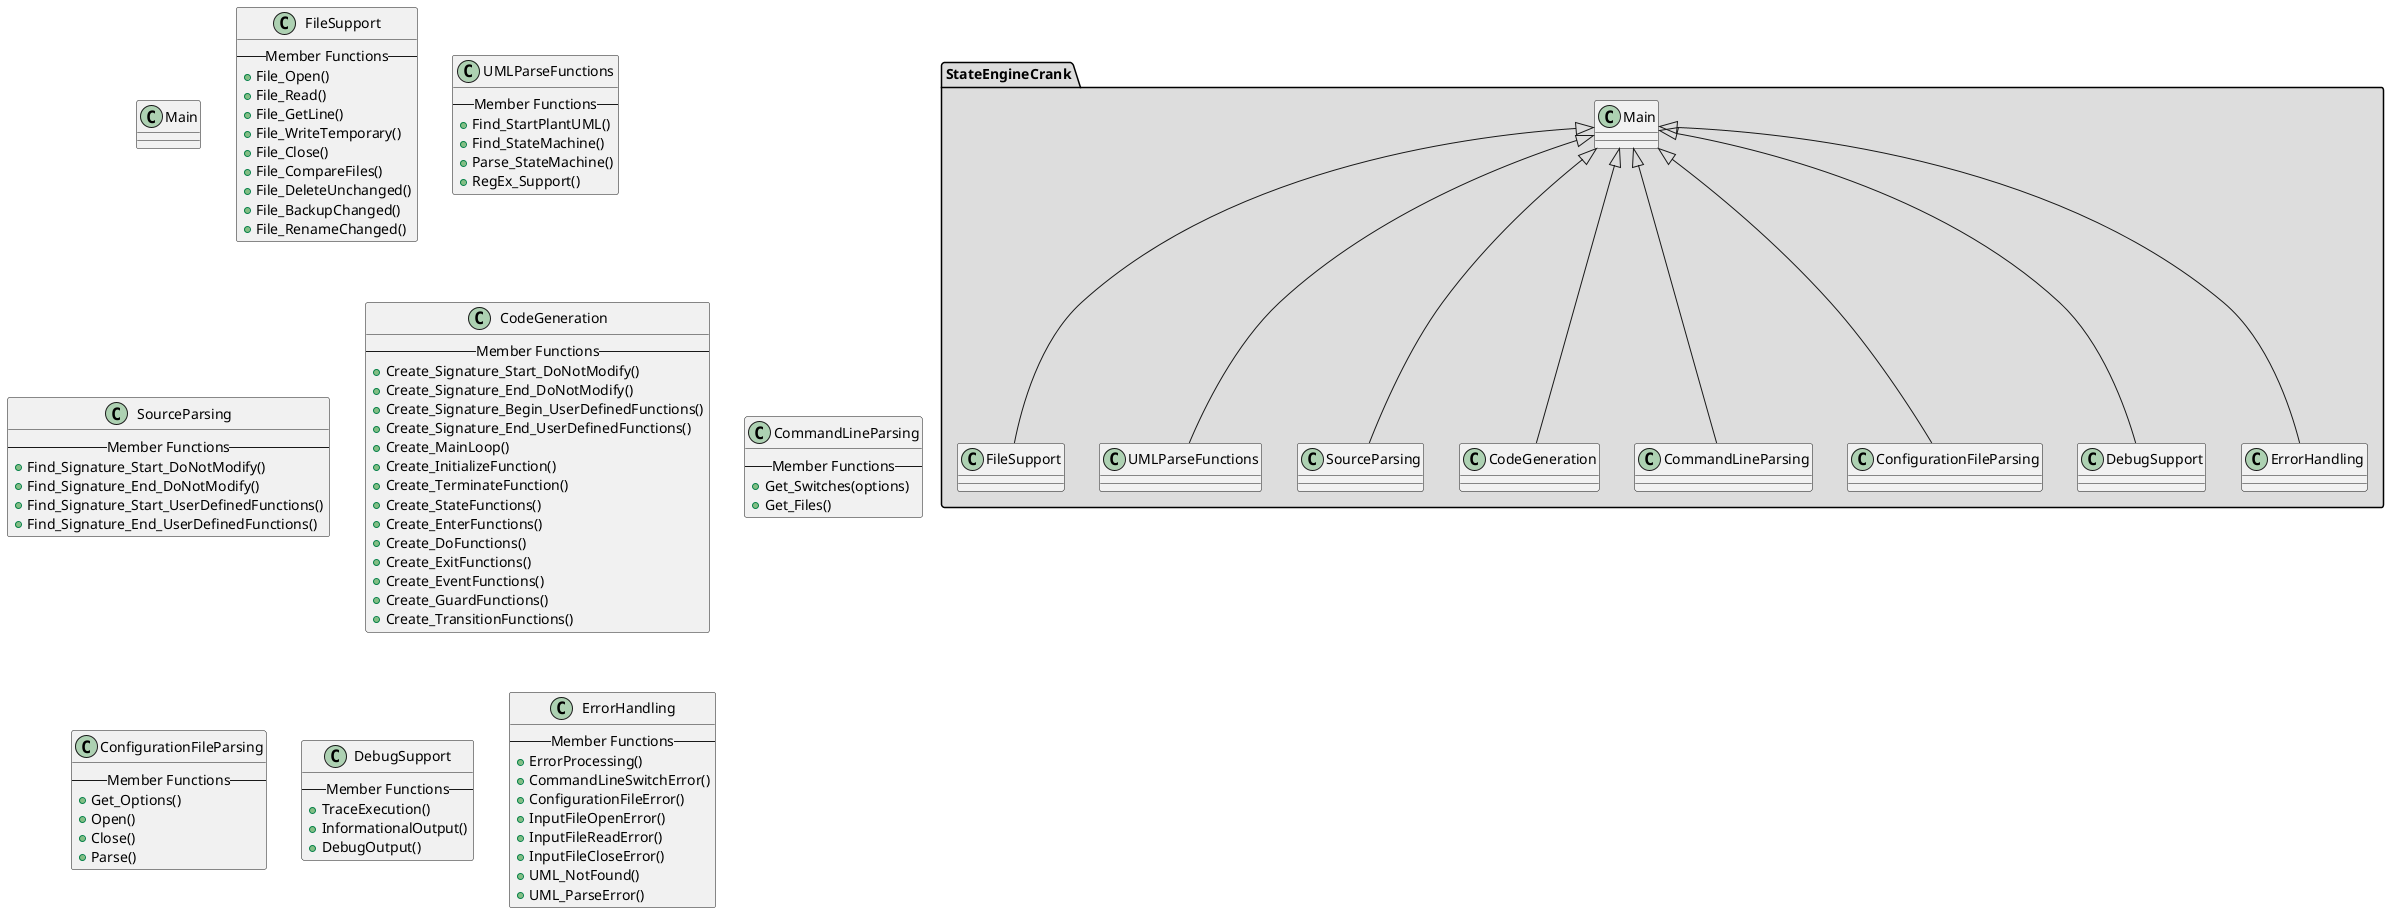 @startuml 

' -------------------------------------------
    package "StateEngineCrank" #DDDDDD {
' -------------------------------------------
    	class Main
    	class FileSupport
    	class UMLParseFunctions
    	class SourceParsing
    	class CodeGeneration
    	class CommandLineParsing
    	class ConfigurationFileParsing
    	class DebugSupport
    	class ErrorHandling
    	
    	Main <|-- FileSupport
    	Main <|-- UMLParseFunctions
    	Main <|-- SourceParsing
    	Main <|-- CodeGeneration
    	Main <|-- CommandLineParsing
    	Main <|-- ConfigurationFileParsing
    	Main <|-- DebugSupport
    	Main <|-- ErrorHandling
    }

' -------------------------------------------
    class Main {
' -------------------------------------------

    }
    
' -------------------------------------------
    class FileSupport {
' -------------------------------------------
    -- Member Functions --
		+File_Open()
		+File_Read()
		+File_GetLine()
		+File_WriteTemporary()
		+File_Close()
		+File_CompareFiles()
		+File_DeleteUnchanged()
		+File_BackupChanged()
		+File_RenameChanged()
	}

' -------------------------------------------
	class UMLParseFunctions {
' -------------------------------------------
    -- Member Functions --
		+Find_StartPlantUML()
		+Find_StateMachine()
		+Parse_StateMachine()
		+RegEx_Support()
	}

' -------------------------------------------
	class SourceParsing {
' -------------------------------------------
    -- Member Functions --
		+Find_Signature_Start_DoNotModify()
		+Find_Signature_End_DoNotModify()
		+Find_Signature_Start_UserDefinedFunctions()
		+Find_Signature_End_UserDefinedFunctions()
	}

' -------------------------------------------
	class CodeGeneration {
' -------------------------------------------
    -- Member Functions --
		+Create_Signature_Start_DoNotModify()
		+Create_Signature_End_DoNotModify()
		+Create_Signature_Begin_UserDefinedFunctions()
		+Create_Signature_End_UserDefinedFunctions()
		+Create_MainLoop()
		+Create_InitializeFunction()
		+Create_TerminateFunction()
		+Create_StateFunctions()
		+Create_EnterFunctions()
		+Create_DoFunctions()
		+Create_ExitFunctions()
		+Create_EventFunctions()
		+Create_GuardFunctions()
		+Create_TransitionFunctions()
	}

' -------------------------------------------
	class CommandLineParsing {
' -------------------------------------------
    -- Member Functions --
		+Get_Switches(options)
		+Get_Files()
	}

' -------------------------------------------
	class ConfigurationFileParsing {
' -------------------------------------------
    -- Member Functions --
		+Get_Options()
		+Open()
		+Close()
		+Parse()
	}

' -------------------------------------------
	class DebugSupport {
' -------------------------------------------
    -- Member Functions --
		+TraceExecution()
		+InformationalOutput()
		+DebugOutput()
	}

' -------------------------------------------
	class ErrorHandling {
' -------------------------------------------
    -- Member Functions --
		+ErrorProcessing()
		+CommandLineSwitchError()
		+ConfigurationFileError()
		+InputFileOpenError()
		+InputFileReadError()
		+InputFileCloseError()
		+UML_NotFound()
		+UML_ParseError()
	}

@enduml
